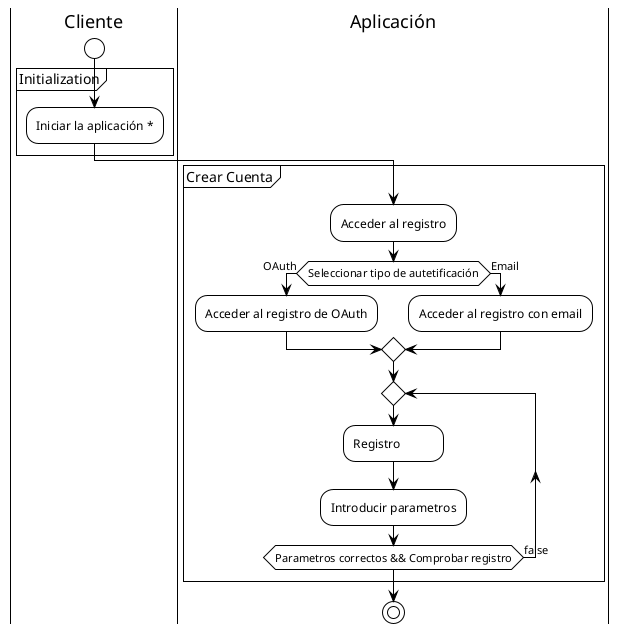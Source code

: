 @startuml
'https://plantuml.com/activity-diagram-beta
!theme plain

'Crear una cuenta

skinparam defaultFontName consolas
skinparam minClassWidth 100
skinparam conditionStyle inside

|Cliente|

  start
  partition Initialization {
    :Iniciar la aplicación *;
  }

|Aplicación|

  partition "Crear Cuenta" {
    :Acceder al registro;
    if (Seleccionar tipo de autetificación) then (OAuth)
      :Acceder al registro de OAuth;
    else (Email)
      :Acceder al registro con email;
    endif

    repeat
      :Registro;
      :Introducir parametros;
    repeat while (Parametros correctos && Comprobar registro) is (false)
  }

stop

@enduml
